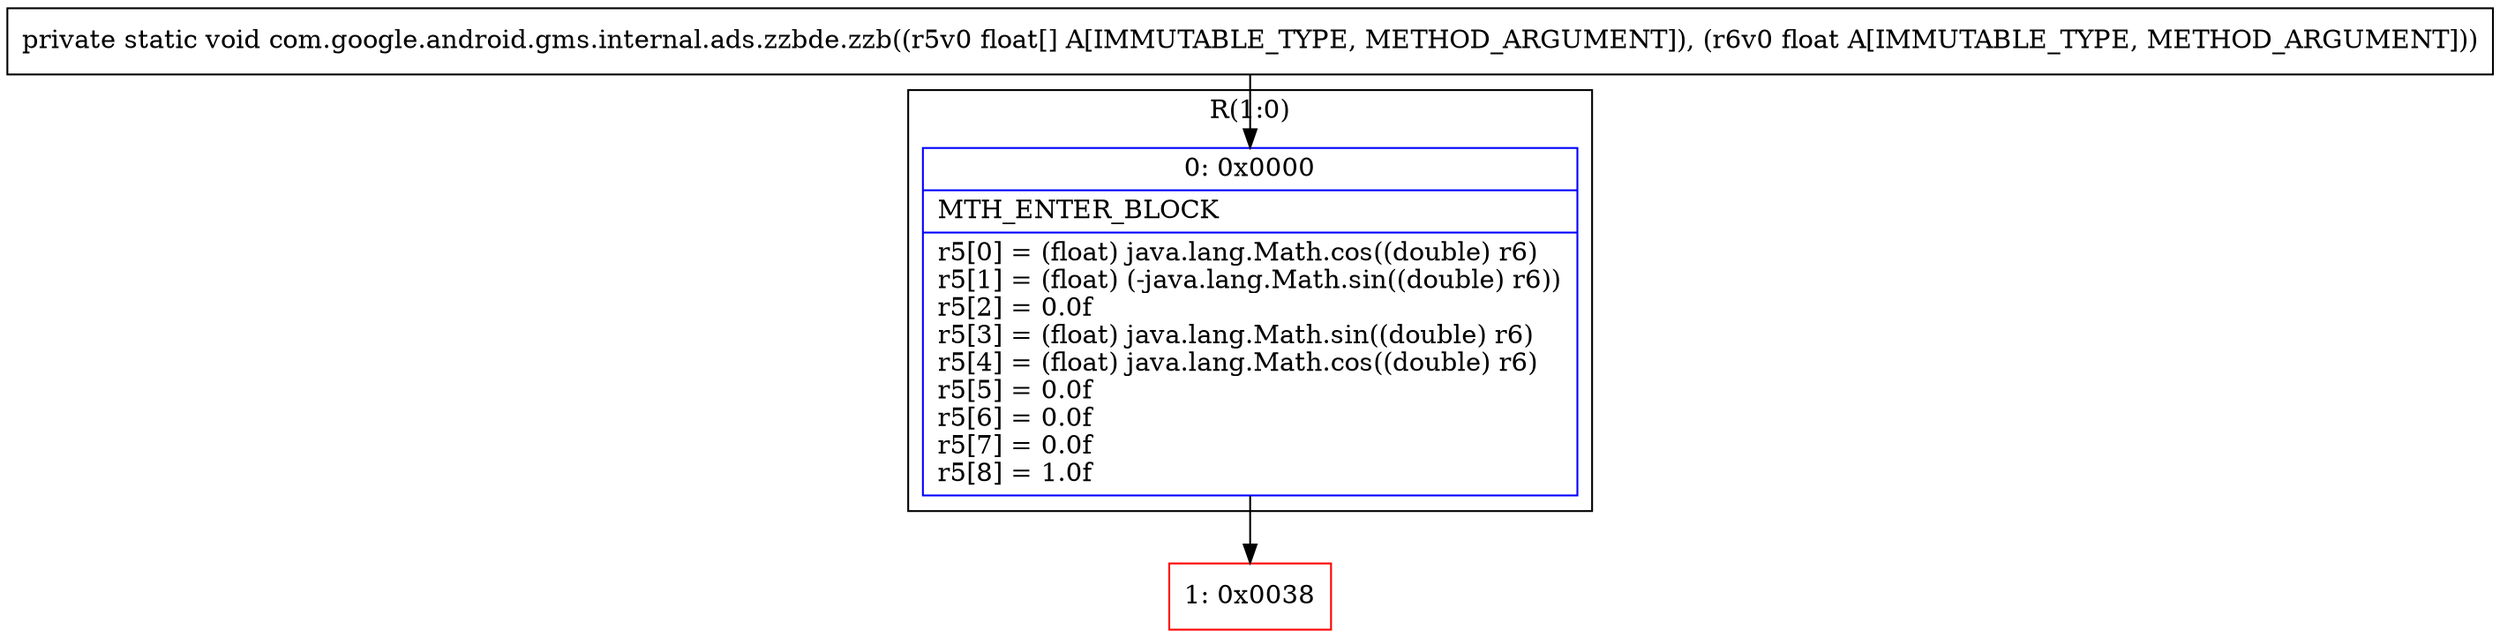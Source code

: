 digraph "CFG forcom.google.android.gms.internal.ads.zzbde.zzb([FF)V" {
subgraph cluster_Region_475696718 {
label = "R(1:0)";
node [shape=record,color=blue];
Node_0 [shape=record,label="{0\:\ 0x0000|MTH_ENTER_BLOCK\l|r5[0] = (float) java.lang.Math.cos((double) r6)\lr5[1] = (float) (\-java.lang.Math.sin((double) r6))\lr5[2] = 0.0f\lr5[3] = (float) java.lang.Math.sin((double) r6)\lr5[4] = (float) java.lang.Math.cos((double) r6)\lr5[5] = 0.0f\lr5[6] = 0.0f\lr5[7] = 0.0f\lr5[8] = 1.0f\l}"];
}
Node_1 [shape=record,color=red,label="{1\:\ 0x0038}"];
MethodNode[shape=record,label="{private static void com.google.android.gms.internal.ads.zzbde.zzb((r5v0 float[] A[IMMUTABLE_TYPE, METHOD_ARGUMENT]), (r6v0 float A[IMMUTABLE_TYPE, METHOD_ARGUMENT])) }"];
MethodNode -> Node_0;
Node_0 -> Node_1;
}

